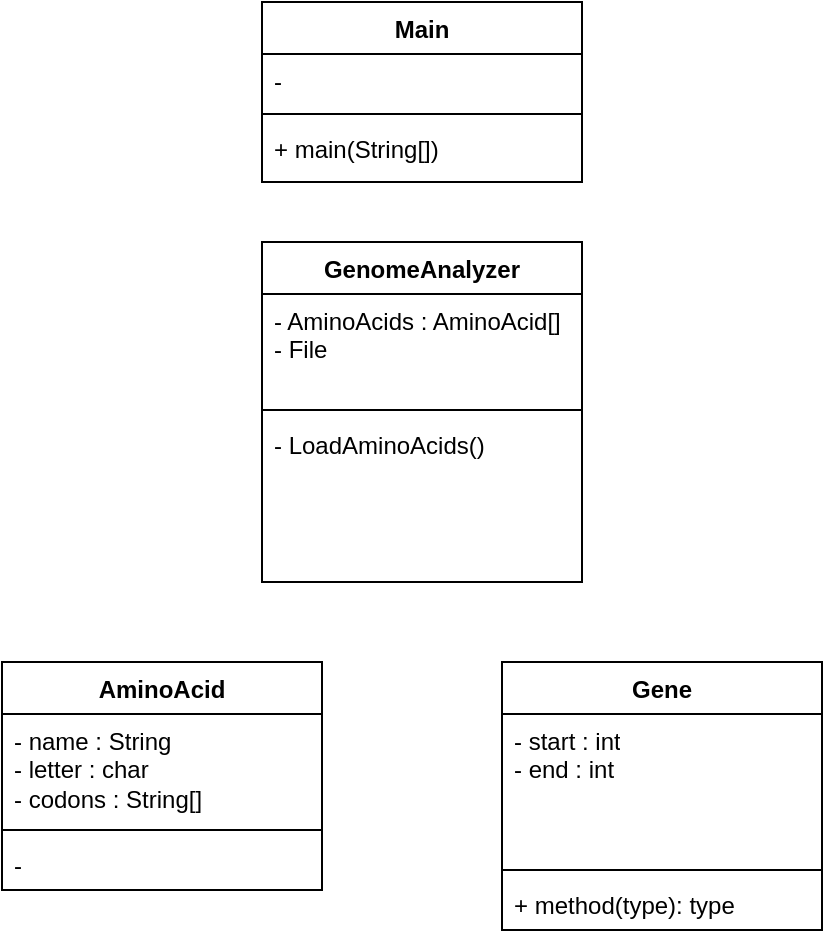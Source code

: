 <mxfile version="24.0.7" type="github">
  <diagram name="Page-1" id="N5sCE_hrJIMdnDexEkN0">
    <mxGraphModel dx="1240" dy="547" grid="1" gridSize="10" guides="1" tooltips="1" connect="1" arrows="1" fold="1" page="1" pageScale="1" pageWidth="850" pageHeight="1100" math="0" shadow="0">
      <root>
        <mxCell id="0" />
        <mxCell id="1" parent="0" />
        <mxCell id="PSYHTJoMH2mNVnjjBR27-5" value="Main" style="swimlane;fontStyle=1;align=center;verticalAlign=top;childLayout=stackLayout;horizontal=1;startSize=26;horizontalStack=0;resizeParent=1;resizeParentMax=0;resizeLast=0;collapsible=1;marginBottom=0;whiteSpace=wrap;html=1;" vertex="1" parent="1">
          <mxGeometry x="360" y="290" width="160" height="90" as="geometry" />
        </mxCell>
        <mxCell id="PSYHTJoMH2mNVnjjBR27-6" value="-" style="text;strokeColor=none;fillColor=none;align=left;verticalAlign=top;spacingLeft=4;spacingRight=4;overflow=hidden;rotatable=0;points=[[0,0.5],[1,0.5]];portConstraint=eastwest;whiteSpace=wrap;html=1;" vertex="1" parent="PSYHTJoMH2mNVnjjBR27-5">
          <mxGeometry y="26" width="160" height="26" as="geometry" />
        </mxCell>
        <mxCell id="PSYHTJoMH2mNVnjjBR27-7" value="" style="line;strokeWidth=1;fillColor=none;align=left;verticalAlign=middle;spacingTop=-1;spacingLeft=3;spacingRight=3;rotatable=0;labelPosition=right;points=[];portConstraint=eastwest;strokeColor=inherit;" vertex="1" parent="PSYHTJoMH2mNVnjjBR27-5">
          <mxGeometry y="52" width="160" height="8" as="geometry" />
        </mxCell>
        <mxCell id="PSYHTJoMH2mNVnjjBR27-8" value="+ main(String[])" style="text;strokeColor=none;fillColor=none;align=left;verticalAlign=top;spacingLeft=4;spacingRight=4;overflow=hidden;rotatable=0;points=[[0,0.5],[1,0.5]];portConstraint=eastwest;whiteSpace=wrap;html=1;" vertex="1" parent="PSYHTJoMH2mNVnjjBR27-5">
          <mxGeometry y="60" width="160" height="30" as="geometry" />
        </mxCell>
        <mxCell id="PSYHTJoMH2mNVnjjBR27-9" value="AminoAcid" style="swimlane;fontStyle=1;align=center;verticalAlign=top;childLayout=stackLayout;horizontal=1;startSize=26;horizontalStack=0;resizeParent=1;resizeParentMax=0;resizeLast=0;collapsible=1;marginBottom=0;whiteSpace=wrap;html=1;" vertex="1" parent="1">
          <mxGeometry x="230" y="620" width="160" height="114" as="geometry" />
        </mxCell>
        <mxCell id="PSYHTJoMH2mNVnjjBR27-10" value="- name : String&lt;div&gt;- letter : char&lt;/div&gt;&lt;div&gt;-&amp;nbsp;codons : String[]&lt;/div&gt;" style="text;strokeColor=none;fillColor=none;align=left;verticalAlign=top;spacingLeft=4;spacingRight=4;overflow=hidden;rotatable=0;points=[[0,0.5],[1,0.5]];portConstraint=eastwest;whiteSpace=wrap;html=1;" vertex="1" parent="PSYHTJoMH2mNVnjjBR27-9">
          <mxGeometry y="26" width="160" height="54" as="geometry" />
        </mxCell>
        <mxCell id="PSYHTJoMH2mNVnjjBR27-11" value="" style="line;strokeWidth=1;fillColor=none;align=left;verticalAlign=middle;spacingTop=-1;spacingLeft=3;spacingRight=3;rotatable=0;labelPosition=right;points=[];portConstraint=eastwest;strokeColor=inherit;" vertex="1" parent="PSYHTJoMH2mNVnjjBR27-9">
          <mxGeometry y="80" width="160" height="8" as="geometry" />
        </mxCell>
        <mxCell id="PSYHTJoMH2mNVnjjBR27-12" value="-" style="text;strokeColor=none;fillColor=none;align=left;verticalAlign=top;spacingLeft=4;spacingRight=4;overflow=hidden;rotatable=0;points=[[0,0.5],[1,0.5]];portConstraint=eastwest;whiteSpace=wrap;html=1;" vertex="1" parent="PSYHTJoMH2mNVnjjBR27-9">
          <mxGeometry y="88" width="160" height="26" as="geometry" />
        </mxCell>
        <mxCell id="PSYHTJoMH2mNVnjjBR27-13" value="Gene" style="swimlane;fontStyle=1;align=center;verticalAlign=top;childLayout=stackLayout;horizontal=1;startSize=26;horizontalStack=0;resizeParent=1;resizeParentMax=0;resizeLast=0;collapsible=1;marginBottom=0;whiteSpace=wrap;html=1;" vertex="1" parent="1">
          <mxGeometry x="480" y="620" width="160" height="134" as="geometry" />
        </mxCell>
        <mxCell id="PSYHTJoMH2mNVnjjBR27-14" value="- start : int&lt;div&gt;- end : int&lt;/div&gt;" style="text;strokeColor=none;fillColor=none;align=left;verticalAlign=top;spacingLeft=4;spacingRight=4;overflow=hidden;rotatable=0;points=[[0,0.5],[1,0.5]];portConstraint=eastwest;whiteSpace=wrap;html=1;" vertex="1" parent="PSYHTJoMH2mNVnjjBR27-13">
          <mxGeometry y="26" width="160" height="74" as="geometry" />
        </mxCell>
        <mxCell id="PSYHTJoMH2mNVnjjBR27-15" value="" style="line;strokeWidth=1;fillColor=none;align=left;verticalAlign=middle;spacingTop=-1;spacingLeft=3;spacingRight=3;rotatable=0;labelPosition=right;points=[];portConstraint=eastwest;strokeColor=inherit;" vertex="1" parent="PSYHTJoMH2mNVnjjBR27-13">
          <mxGeometry y="100" width="160" height="8" as="geometry" />
        </mxCell>
        <mxCell id="PSYHTJoMH2mNVnjjBR27-16" value="+ method(type): type" style="text;strokeColor=none;fillColor=none;align=left;verticalAlign=top;spacingLeft=4;spacingRight=4;overflow=hidden;rotatable=0;points=[[0,0.5],[1,0.5]];portConstraint=eastwest;whiteSpace=wrap;html=1;" vertex="1" parent="PSYHTJoMH2mNVnjjBR27-13">
          <mxGeometry y="108" width="160" height="26" as="geometry" />
        </mxCell>
        <mxCell id="PSYHTJoMH2mNVnjjBR27-17" value="GenomeAnalyzer" style="swimlane;fontStyle=1;align=center;verticalAlign=top;childLayout=stackLayout;horizontal=1;startSize=26;horizontalStack=0;resizeParent=1;resizeParentMax=0;resizeLast=0;collapsible=1;marginBottom=0;whiteSpace=wrap;html=1;" vertex="1" parent="1">
          <mxGeometry x="360" y="410" width="160" height="170" as="geometry" />
        </mxCell>
        <mxCell id="PSYHTJoMH2mNVnjjBR27-18" value="- AminoAcids : AminoAcid[]&lt;div&gt;- File&lt;/div&gt;" style="text;strokeColor=none;fillColor=none;align=left;verticalAlign=top;spacingLeft=4;spacingRight=4;overflow=hidden;rotatable=0;points=[[0,0.5],[1,0.5]];portConstraint=eastwest;whiteSpace=wrap;html=1;" vertex="1" parent="PSYHTJoMH2mNVnjjBR27-17">
          <mxGeometry y="26" width="160" height="54" as="geometry" />
        </mxCell>
        <mxCell id="PSYHTJoMH2mNVnjjBR27-19" value="" style="line;strokeWidth=1;fillColor=none;align=left;verticalAlign=middle;spacingTop=-1;spacingLeft=3;spacingRight=3;rotatable=0;labelPosition=right;points=[];portConstraint=eastwest;strokeColor=inherit;" vertex="1" parent="PSYHTJoMH2mNVnjjBR27-17">
          <mxGeometry y="80" width="160" height="8" as="geometry" />
        </mxCell>
        <mxCell id="PSYHTJoMH2mNVnjjBR27-20" value="- LoadAminoAcids()&lt;div&gt;&lt;br&gt;&lt;/div&gt;" style="text;strokeColor=none;fillColor=none;align=left;verticalAlign=top;spacingLeft=4;spacingRight=4;overflow=hidden;rotatable=0;points=[[0,0.5],[1,0.5]];portConstraint=eastwest;whiteSpace=wrap;html=1;" vertex="1" parent="PSYHTJoMH2mNVnjjBR27-17">
          <mxGeometry y="88" width="160" height="82" as="geometry" />
        </mxCell>
      </root>
    </mxGraphModel>
  </diagram>
</mxfile>
